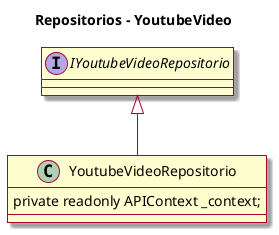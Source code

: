 @startuml presentacion
skin rose
skinparam linetype polyline

title Repositorios - YoutubeVideo

interface i as "IYoutubeVideoRepositorio"{

}

class c as "YoutubeVideoRepositorio"{
    private readonly APIContext _context;

}


i <|-- c
@enduml
